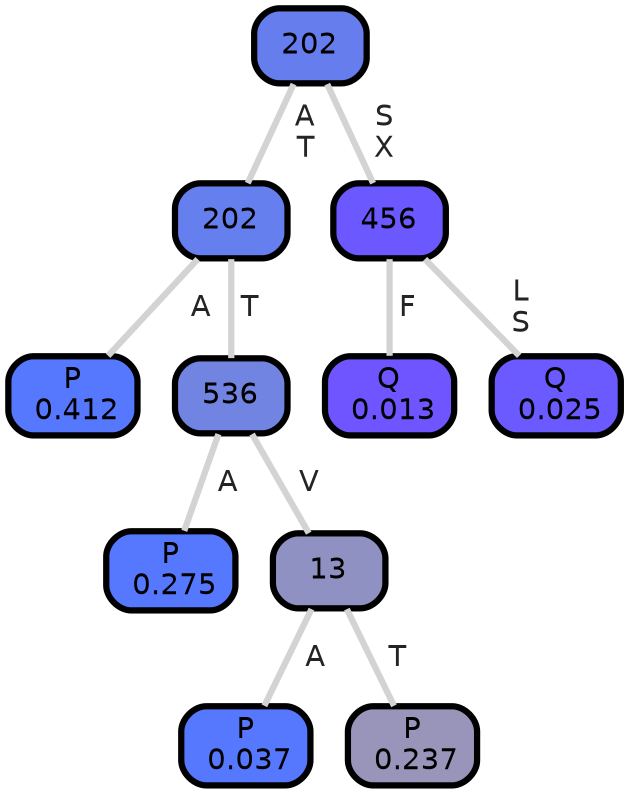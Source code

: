 graph Tree {
node [shape=box, style="filled, rounded",color="black",penwidth="3",fontcolor="black",                 fontname=helvetica] ;
graph [ranksep="0 equally", splines=straight,                 bgcolor=transparent, dpi=200] ;
edge [fontname=helvetica, fontweight=bold,fontcolor=grey14,color=lightgray] ;
0 [label="P
 0.412", fillcolor="#5578ff"] ;
1 [label="202", fillcolor="#657fee"] ;
2 [label="P
 0.275", fillcolor="#5578ff"] ;
3 [label="536", fillcolor="#7284e1"] ;
4 [label="P
 0.037", fillcolor="#5578ff"] ;
5 [label="13", fillcolor="#9091c3"] ;
6 [label="P
 0.237", fillcolor="#9995ba"] ;
7 [label="202", fillcolor="#667dee"] ;
8 [label="Q
 0.013", fillcolor="#6f55ff"] ;
9 [label="456", fillcolor="#6c58ff"] ;
10 [label="Q
 0.025", fillcolor="#6a5aff"] ;
1 -- 0 [label=" A",penwidth=3] ;
1 -- 3 [label=" T",penwidth=3] ;
3 -- 2 [label=" A",penwidth=3] ;
3 -- 5 [label=" V",penwidth=3] ;
5 -- 4 [label=" A",penwidth=3] ;
5 -- 6 [label=" T",penwidth=3] ;
7 -- 1 [label=" A\n T",penwidth=3] ;
7 -- 9 [label=" S\n X",penwidth=3] ;
9 -- 8 [label=" F",penwidth=3] ;
9 -- 10 [label=" L\n S",penwidth=3] ;
{rank = same;}}
